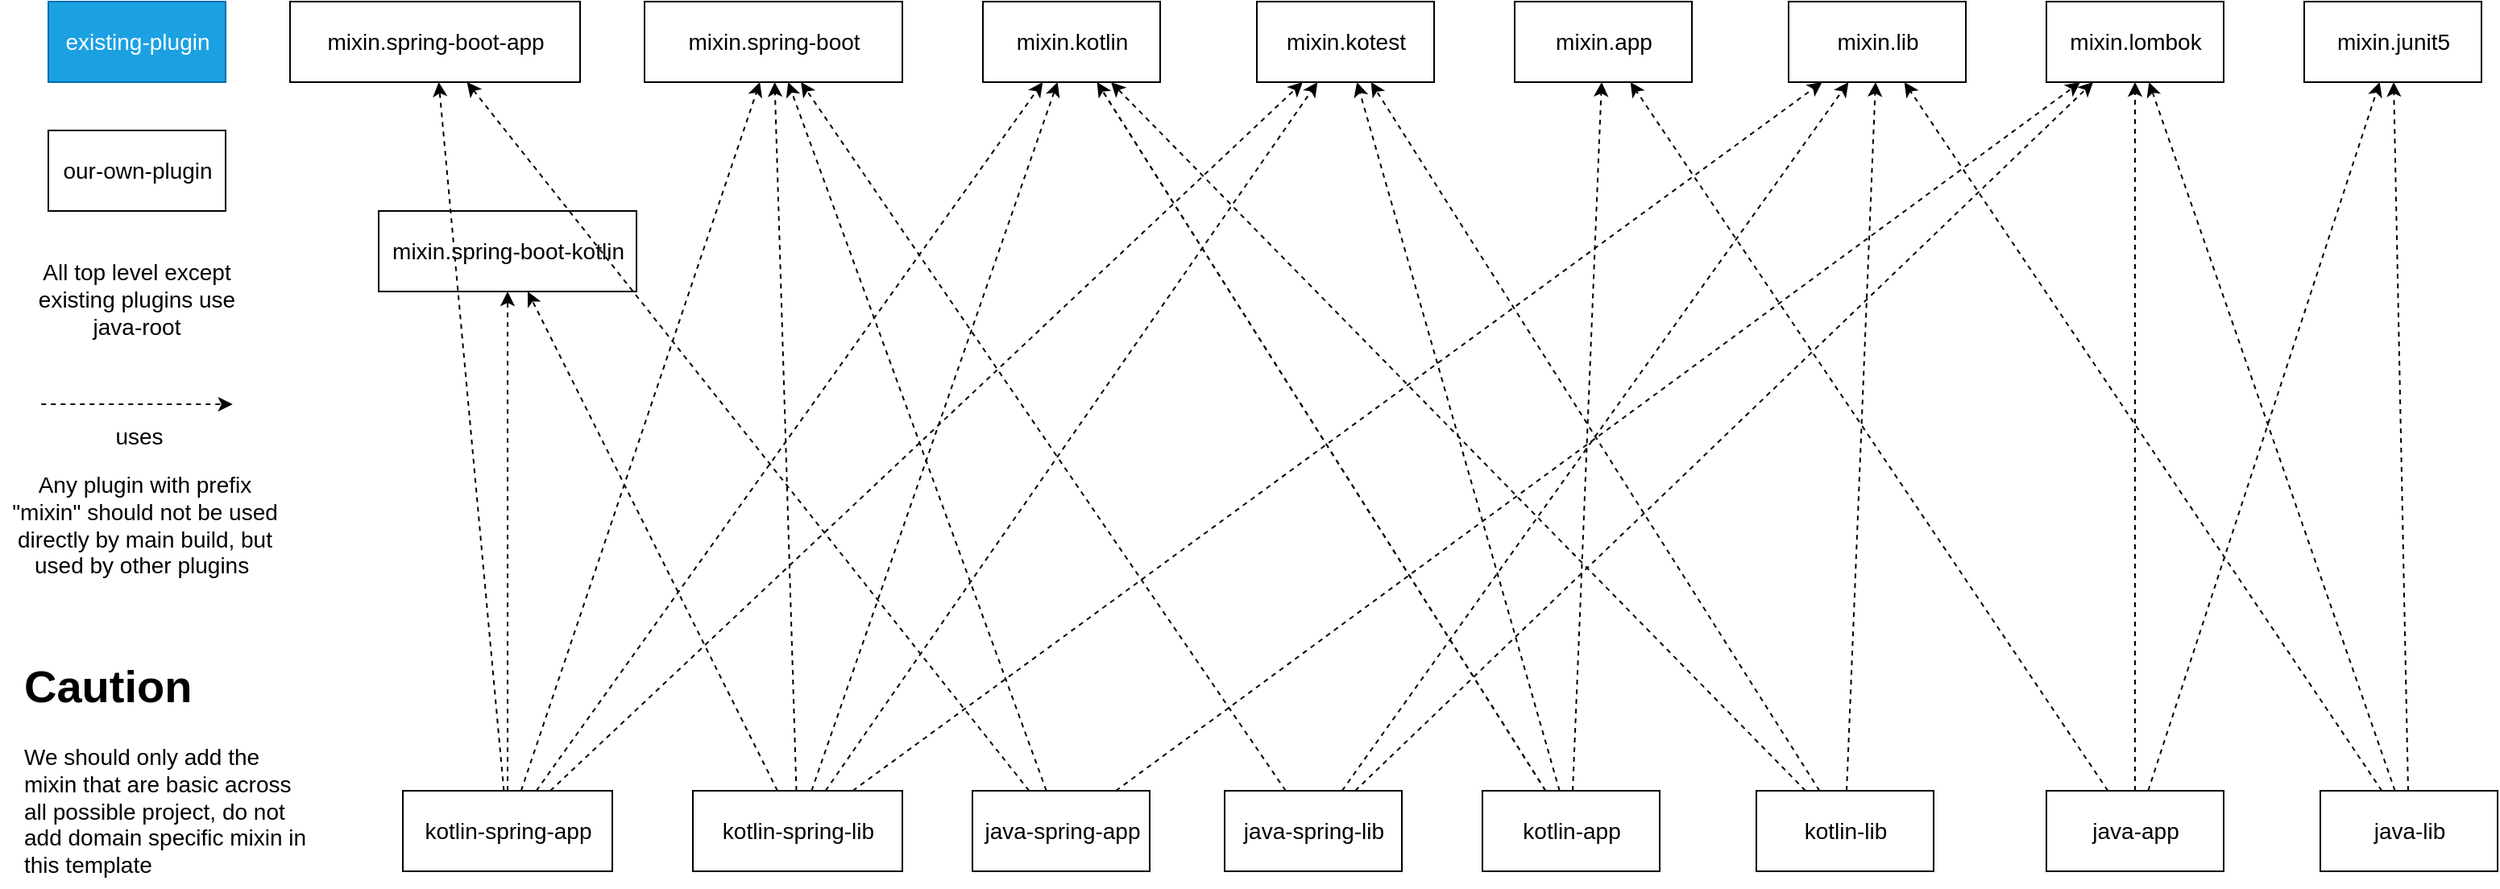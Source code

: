 <mxfile version="21.2.9" type="device">
  <diagram id="C5RBs43oDa-KdzZeNtuy" name="Original">
    <mxGraphModel dx="1377" dy="821" grid="1" gridSize="10" guides="1" tooltips="1" connect="1" arrows="1" fold="1" page="1" pageScale="1" pageWidth="827" pageHeight="1169" math="0" shadow="0">
      <root>
        <mxCell id="WIyWlLk6GJQsqaUBKTNV-0" />
        <mxCell id="WIyWlLk6GJQsqaUBKTNV-1" parent="WIyWlLk6GJQsqaUBKTNV-0" />
        <mxCell id="raQsjvOIOzGQ7u1p56Rl-72" value="mixin.spring-boot-kotlin" style="html=1;fontSize=14;" parent="WIyWlLk6GJQsqaUBKTNV-1" vertex="1">
          <mxGeometry x="235" y="150" width="160" height="50" as="geometry" />
        </mxCell>
        <mxCell id="raQsjvOIOzGQ7u1p56Rl-12" style="rounded=0;orthogonalLoop=1;jettySize=auto;html=1;dashed=1;fontSize=14;" parent="WIyWlLk6GJQsqaUBKTNV-1" source="raQsjvOIOzGQ7u1p56Rl-2" target="raQsjvOIOzGQ7u1p56Rl-8" edge="1">
          <mxGeometry relative="1" as="geometry" />
        </mxCell>
        <mxCell id="raQsjvOIOzGQ7u1p56Rl-14" style="rounded=0;orthogonalLoop=1;jettySize=auto;html=1;dashed=1;fontSize=14;" parent="WIyWlLk6GJQsqaUBKTNV-1" source="raQsjvOIOzGQ7u1p56Rl-2" target="raQsjvOIOzGQ7u1p56Rl-6" edge="1">
          <mxGeometry relative="1" as="geometry" />
        </mxCell>
        <mxCell id="raQsjvOIOzGQ7u1p56Rl-68" style="edgeStyle=none;rounded=0;orthogonalLoop=1;jettySize=auto;html=1;dashed=1;fontSize=14;" parent="WIyWlLk6GJQsqaUBKTNV-1" source="raQsjvOIOzGQ7u1p56Rl-2" target="raQsjvOIOzGQ7u1p56Rl-17" edge="1">
          <mxGeometry relative="1" as="geometry" />
        </mxCell>
        <mxCell id="raQsjvOIOzGQ7u1p56Rl-2" value="java-app" style="html=1;fontSize=14;" parent="WIyWlLk6GJQsqaUBKTNV-1" vertex="1">
          <mxGeometry x="1270" y="510" width="110" height="50" as="geometry" />
        </mxCell>
        <mxCell id="raQsjvOIOzGQ7u1p56Rl-15" style="rounded=0;orthogonalLoop=1;jettySize=auto;html=1;dashed=1;fontSize=14;" parent="WIyWlLk6GJQsqaUBKTNV-1" source="raQsjvOIOzGQ7u1p56Rl-3" target="raQsjvOIOzGQ7u1p56Rl-8" edge="1">
          <mxGeometry relative="1" as="geometry" />
        </mxCell>
        <mxCell id="raQsjvOIOzGQ7u1p56Rl-16" style="rounded=0;orthogonalLoop=1;jettySize=auto;html=1;dashed=1;fontSize=14;" parent="WIyWlLk6GJQsqaUBKTNV-1" source="raQsjvOIOzGQ7u1p56Rl-3" target="raQsjvOIOzGQ7u1p56Rl-6" edge="1">
          <mxGeometry relative="1" as="geometry" />
        </mxCell>
        <mxCell id="raQsjvOIOzGQ7u1p56Rl-22" style="rounded=0;orthogonalLoop=1;jettySize=auto;html=1;dashed=1;fontSize=14;" parent="WIyWlLk6GJQsqaUBKTNV-1" source="raQsjvOIOzGQ7u1p56Rl-3" target="raQsjvOIOzGQ7u1p56Rl-18" edge="1">
          <mxGeometry relative="1" as="geometry" />
        </mxCell>
        <mxCell id="raQsjvOIOzGQ7u1p56Rl-3" value="java-lib" style="html=1;fontSize=14;" parent="WIyWlLk6GJQsqaUBKTNV-1" vertex="1">
          <mxGeometry x="1440" y="510" width="110" height="50" as="geometry" />
        </mxCell>
        <mxCell id="raQsjvOIOzGQ7u1p56Rl-6" value="mixin.junit5" style="html=1;fontSize=14;" parent="WIyWlLk6GJQsqaUBKTNV-1" vertex="1">
          <mxGeometry x="1430" y="20" width="110" height="50" as="geometry" />
        </mxCell>
        <mxCell id="raQsjvOIOzGQ7u1p56Rl-8" value="mixin.lombok" style="html=1;fontSize=14;" parent="WIyWlLk6GJQsqaUBKTNV-1" vertex="1">
          <mxGeometry x="1270" y="20" width="110" height="50" as="geometry" />
        </mxCell>
        <mxCell id="raQsjvOIOzGQ7u1p56Rl-17" value="mixin.app" style="html=1;fontSize=14;" parent="WIyWlLk6GJQsqaUBKTNV-1" vertex="1">
          <mxGeometry x="940" y="20" width="110" height="50" as="geometry" />
        </mxCell>
        <mxCell id="raQsjvOIOzGQ7u1p56Rl-18" value="mixin.lib" style="html=1;fontSize=14;" parent="WIyWlLk6GJQsqaUBKTNV-1" vertex="1">
          <mxGeometry x="1110" y="20" width="110" height="50" as="geometry" />
        </mxCell>
        <mxCell id="raQsjvOIOzGQ7u1p56Rl-24" value="All top level except existing plugins use java-root" style="text;html=1;strokeColor=none;fillColor=none;align=center;verticalAlign=middle;whiteSpace=wrap;rounded=0;fontSize=14;" parent="WIyWlLk6GJQsqaUBKTNV-1" vertex="1">
          <mxGeometry x="10" y="180" width="150" height="50" as="geometry" />
        </mxCell>
        <mxCell id="raQsjvOIOzGQ7u1p56Rl-29" style="rounded=0;orthogonalLoop=1;jettySize=auto;html=1;dashed=1;fontSize=14;" parent="WIyWlLk6GJQsqaUBKTNV-1" source="raQsjvOIOzGQ7u1p56Rl-27" target="raQsjvOIOzGQ7u1p56Rl-25" edge="1">
          <mxGeometry relative="1" as="geometry" />
        </mxCell>
        <mxCell id="raQsjvOIOzGQ7u1p56Rl-66" style="edgeStyle=none;rounded=0;orthogonalLoop=1;jettySize=auto;html=1;dashed=1;fontSize=14;" parent="WIyWlLk6GJQsqaUBKTNV-1" source="raQsjvOIOzGQ7u1p56Rl-27" target="raQsjvOIOzGQ7u1p56Rl-17" edge="1">
          <mxGeometry relative="1" as="geometry" />
        </mxCell>
        <mxCell id="raQsjvOIOzGQ7u1p56Rl-82" style="edgeStyle=none;rounded=0;orthogonalLoop=1;jettySize=auto;html=1;dashed=1;fontSize=14;" parent="WIyWlLk6GJQsqaUBKTNV-1" source="raQsjvOIOzGQ7u1p56Rl-27" target="raQsjvOIOzGQ7u1p56Rl-80" edge="1">
          <mxGeometry relative="1" as="geometry" />
        </mxCell>
        <mxCell id="raQsjvOIOzGQ7u1p56Rl-27" value="kotlin-app" style="html=1;fontSize=14;" parent="WIyWlLk6GJQsqaUBKTNV-1" vertex="1">
          <mxGeometry x="920" y="510" width="110" height="50" as="geometry" />
        </mxCell>
        <mxCell id="raQsjvOIOzGQ7u1p56Rl-30" style="rounded=0;orthogonalLoop=1;jettySize=auto;html=1;dashed=1;fontSize=14;" parent="WIyWlLk6GJQsqaUBKTNV-1" source="raQsjvOIOzGQ7u1p56Rl-28" target="raQsjvOIOzGQ7u1p56Rl-25" edge="1">
          <mxGeometry relative="1" as="geometry" />
        </mxCell>
        <mxCell id="raQsjvOIOzGQ7u1p56Rl-34" style="rounded=0;orthogonalLoop=1;jettySize=auto;html=1;dashed=1;fontSize=14;" parent="WIyWlLk6GJQsqaUBKTNV-1" source="raQsjvOIOzGQ7u1p56Rl-28" target="raQsjvOIOzGQ7u1p56Rl-18" edge="1">
          <mxGeometry relative="1" as="geometry" />
        </mxCell>
        <mxCell id="raQsjvOIOzGQ7u1p56Rl-83" style="edgeStyle=none;rounded=0;orthogonalLoop=1;jettySize=auto;html=1;dashed=1;fontSize=14;" parent="WIyWlLk6GJQsqaUBKTNV-1" source="raQsjvOIOzGQ7u1p56Rl-28" target="raQsjvOIOzGQ7u1p56Rl-80" edge="1">
          <mxGeometry relative="1" as="geometry" />
        </mxCell>
        <mxCell id="raQsjvOIOzGQ7u1p56Rl-28" value="kotlin-lib" style="html=1;fontSize=14;" parent="WIyWlLk6GJQsqaUBKTNV-1" vertex="1">
          <mxGeometry x="1090" y="510" width="110" height="50" as="geometry" />
        </mxCell>
        <mxCell id="raQsjvOIOzGQ7u1p56Rl-37" style="rounded=0;orthogonalLoop=1;jettySize=auto;html=1;dashed=1;fontSize=14;" parent="WIyWlLk6GJQsqaUBKTNV-1" source="raQsjvOIOzGQ7u1p56Rl-35" target="raQsjvOIOzGQ7u1p56Rl-8" edge="1">
          <mxGeometry relative="1" as="geometry" />
        </mxCell>
        <mxCell id="raQsjvOIOzGQ7u1p56Rl-63" style="rounded=0;orthogonalLoop=1;jettySize=auto;html=1;dashed=1;fontSize=14;" parent="WIyWlLk6GJQsqaUBKTNV-1" source="raQsjvOIOzGQ7u1p56Rl-35" target="ZStENgd4W3VJ9Ewi2s_1-3" edge="1">
          <mxGeometry relative="1" as="geometry" />
        </mxCell>
        <mxCell id="U13rLyC3ijpVnZe6wkK2-3" style="edgeStyle=none;shape=connector;rounded=0;orthogonalLoop=1;jettySize=auto;html=1;dashed=1;labelBackgroundColor=default;strokeColor=default;fontFamily=Helvetica;fontSize=14;fontColor=default;endArrow=classic;" parent="WIyWlLk6GJQsqaUBKTNV-1" source="raQsjvOIOzGQ7u1p56Rl-35" target="raQsjvOIOzGQ7u1p56Rl-55" edge="1">
          <mxGeometry relative="1" as="geometry" />
        </mxCell>
        <mxCell id="raQsjvOIOzGQ7u1p56Rl-35" value="java-spring-app" style="html=1;fontSize=14;" parent="WIyWlLk6GJQsqaUBKTNV-1" vertex="1">
          <mxGeometry x="603.5" y="510" width="110" height="50" as="geometry" />
        </mxCell>
        <mxCell id="raQsjvOIOzGQ7u1p56Rl-40" style="rounded=0;orthogonalLoop=1;jettySize=auto;html=1;dashed=1;fontSize=14;" parent="WIyWlLk6GJQsqaUBKTNV-1" source="raQsjvOIOzGQ7u1p56Rl-39" target="raQsjvOIOzGQ7u1p56Rl-55" edge="1">
          <mxGeometry relative="1" as="geometry">
            <mxPoint x="535.417" y="260" as="targetPoint" />
          </mxGeometry>
        </mxCell>
        <mxCell id="raQsjvOIOzGQ7u1p56Rl-43" style="rounded=0;orthogonalLoop=1;jettySize=auto;html=1;dashed=1;fontSize=14;" parent="WIyWlLk6GJQsqaUBKTNV-1" source="raQsjvOIOzGQ7u1p56Rl-39" target="raQsjvOIOzGQ7u1p56Rl-8" edge="1">
          <mxGeometry relative="1" as="geometry" />
        </mxCell>
        <mxCell id="raQsjvOIOzGQ7u1p56Rl-39" value="java-spring-lib" style="html=1;fontSize=14;" parent="WIyWlLk6GJQsqaUBKTNV-1" vertex="1">
          <mxGeometry x="760" y="510" width="110" height="50" as="geometry" />
        </mxCell>
        <mxCell id="raQsjvOIOzGQ7u1p56Rl-75" style="edgeStyle=none;rounded=0;orthogonalLoop=1;jettySize=auto;html=1;dashed=1;fontSize=14;" parent="WIyWlLk6GJQsqaUBKTNV-1" source="raQsjvOIOzGQ7u1p56Rl-45" target="raQsjvOIOzGQ7u1p56Rl-72" edge="1">
          <mxGeometry relative="1" as="geometry" />
        </mxCell>
        <mxCell id="U13rLyC3ijpVnZe6wkK2-2" style="edgeStyle=none;rounded=0;orthogonalLoop=1;jettySize=auto;html=1;fontSize=14;dashed=1;" parent="WIyWlLk6GJQsqaUBKTNV-1" source="raQsjvOIOzGQ7u1p56Rl-45" target="raQsjvOIOzGQ7u1p56Rl-55" edge="1">
          <mxGeometry relative="1" as="geometry" />
        </mxCell>
        <mxCell id="U13rLyC3ijpVnZe6wkK2-6" style="edgeStyle=none;shape=connector;rounded=0;orthogonalLoop=1;jettySize=auto;html=1;dashed=1;labelBackgroundColor=default;strokeColor=default;fontFamily=Helvetica;fontSize=14;fontColor=default;endArrow=classic;" parent="WIyWlLk6GJQsqaUBKTNV-1" source="raQsjvOIOzGQ7u1p56Rl-45" target="ZStENgd4W3VJ9Ewi2s_1-3" edge="1">
          <mxGeometry relative="1" as="geometry" />
        </mxCell>
        <mxCell id="raQsjvOIOzGQ7u1p56Rl-45" value="kotlin-spring-app" style="html=1;fontSize=14;" parent="WIyWlLk6GJQsqaUBKTNV-1" vertex="1">
          <mxGeometry x="250" y="510" width="130" height="50" as="geometry" />
        </mxCell>
        <mxCell id="raQsjvOIOzGQ7u1p56Rl-67" style="edgeStyle=none;rounded=0;orthogonalLoop=1;jettySize=auto;html=1;dashed=1;fontSize=14;" parent="WIyWlLk6GJQsqaUBKTNV-1" source="raQsjvOIOzGQ7u1p56Rl-46" target="raQsjvOIOzGQ7u1p56Rl-55" edge="1">
          <mxGeometry relative="1" as="geometry">
            <mxPoint x="508.75" y="260" as="targetPoint" />
          </mxGeometry>
        </mxCell>
        <mxCell id="raQsjvOIOzGQ7u1p56Rl-76" style="edgeStyle=none;rounded=0;orthogonalLoop=1;jettySize=auto;html=1;dashed=1;fontSize=14;" parent="WIyWlLk6GJQsqaUBKTNV-1" source="raQsjvOIOzGQ7u1p56Rl-46" target="raQsjvOIOzGQ7u1p56Rl-72" edge="1">
          <mxGeometry relative="1" as="geometry" />
        </mxCell>
        <mxCell id="kxtu2S2lXpaFdeDdiCcK-1" style="edgeStyle=none;shape=connector;rounded=0;orthogonalLoop=1;jettySize=auto;html=1;dashed=1;labelBackgroundColor=default;strokeColor=default;fontFamily=Helvetica;fontSize=14;fontColor=default;endArrow=classic;" parent="WIyWlLk6GJQsqaUBKTNV-1" source="raQsjvOIOzGQ7u1p56Rl-46" target="raQsjvOIOzGQ7u1p56Rl-25" edge="1">
          <mxGeometry relative="1" as="geometry" />
        </mxCell>
        <mxCell id="kxtu2S2lXpaFdeDdiCcK-2" style="edgeStyle=none;shape=connector;rounded=0;orthogonalLoop=1;jettySize=auto;html=1;dashed=1;labelBackgroundColor=default;strokeColor=default;fontFamily=Helvetica;fontSize=14;fontColor=default;endArrow=classic;" parent="WIyWlLk6GJQsqaUBKTNV-1" source="raQsjvOIOzGQ7u1p56Rl-46" target="raQsjvOIOzGQ7u1p56Rl-80" edge="1">
          <mxGeometry relative="1" as="geometry" />
        </mxCell>
        <mxCell id="raQsjvOIOzGQ7u1p56Rl-46" value="kotlin-spring-lib" style="html=1;fontSize=14;" parent="WIyWlLk6GJQsqaUBKTNV-1" vertex="1">
          <mxGeometry x="430" y="510" width="130" height="50" as="geometry" />
        </mxCell>
        <mxCell id="raQsjvOIOzGQ7u1p56Rl-55" value="mixin.spring-boot" style="html=1;fontSize=14;" parent="WIyWlLk6GJQsqaUBKTNV-1" vertex="1">
          <mxGeometry x="400" y="20" width="160" height="50" as="geometry" />
        </mxCell>
        <mxCell id="raQsjvOIOzGQ7u1p56Rl-58" style="rounded=0;orthogonalLoop=1;jettySize=auto;html=1;dashed=1;fontSize=14;" parent="WIyWlLk6GJQsqaUBKTNV-1" source="raQsjvOIOzGQ7u1p56Rl-46" target="raQsjvOIOzGQ7u1p56Rl-18" edge="1">
          <mxGeometry relative="1" as="geometry">
            <mxPoint x="478.421" y="210" as="sourcePoint" />
          </mxGeometry>
        </mxCell>
        <mxCell id="raQsjvOIOzGQ7u1p56Rl-60" style="rounded=0;orthogonalLoop=1;jettySize=auto;html=1;dashed=1;fontSize=14;" parent="WIyWlLk6GJQsqaUBKTNV-1" source="raQsjvOIOzGQ7u1p56Rl-39" target="raQsjvOIOzGQ7u1p56Rl-18" edge="1">
          <mxGeometry relative="1" as="geometry">
            <mxPoint x="544.474" y="210" as="sourcePoint" />
          </mxGeometry>
        </mxCell>
        <mxCell id="raQsjvOIOzGQ7u1p56Rl-25" value="mixin.kotlin" style="html=1;fontSize=14;" parent="WIyWlLk6GJQsqaUBKTNV-1" vertex="1">
          <mxGeometry x="610" y="20" width="110" height="50" as="geometry" />
        </mxCell>
        <mxCell id="raQsjvOIOzGQ7u1p56Rl-64" value="" style="rounded=0;orthogonalLoop=1;jettySize=auto;html=1;dashed=1;fontSize=14;endArrow=none;" parent="WIyWlLk6GJQsqaUBKTNV-1" source="raQsjvOIOzGQ7u1p56Rl-27" target="raQsjvOIOzGQ7u1p56Rl-25" edge="1">
          <mxGeometry relative="1" as="geometry">
            <mxPoint x="532.059" y="530" as="sourcePoint" />
            <mxPoint x="477.941" y="70" as="targetPoint" />
          </mxGeometry>
        </mxCell>
        <mxCell id="raQsjvOIOzGQ7u1p56Rl-74" style="edgeStyle=none;rounded=0;orthogonalLoop=1;jettySize=auto;html=1;dashed=1;fontSize=14;" parent="WIyWlLk6GJQsqaUBKTNV-1" source="raQsjvOIOzGQ7u1p56Rl-45" target="raQsjvOIOzGQ7u1p56Rl-25" edge="1">
          <mxGeometry relative="1" as="geometry">
            <mxPoint x="810" y="140" as="sourcePoint" />
          </mxGeometry>
        </mxCell>
        <mxCell id="raQsjvOIOzGQ7u1p56Rl-81" style="edgeStyle=none;rounded=0;orthogonalLoop=1;jettySize=auto;html=1;dashed=1;fontSize=14;" parent="WIyWlLk6GJQsqaUBKTNV-1" source="raQsjvOIOzGQ7u1p56Rl-45" target="raQsjvOIOzGQ7u1p56Rl-80" edge="1">
          <mxGeometry relative="1" as="geometry">
            <mxPoint x="840" y="210" as="sourcePoint" />
          </mxGeometry>
        </mxCell>
        <mxCell id="raQsjvOIOzGQ7u1p56Rl-77" style="rounded=0;orthogonalLoop=1;jettySize=auto;html=1;dashed=1;fontSize=14;" parent="WIyWlLk6GJQsqaUBKTNV-1" edge="1">
          <mxGeometry relative="1" as="geometry">
            <mxPoint x="25.63" y="270" as="sourcePoint" />
            <mxPoint x="144.38" y="270" as="targetPoint" />
          </mxGeometry>
        </mxCell>
        <mxCell id="raQsjvOIOzGQ7u1p56Rl-78" value="uses" style="edgeLabel;html=1;align=center;verticalAlign=middle;resizable=0;points=[];fontSize=14;" parent="raQsjvOIOzGQ7u1p56Rl-77" vertex="1" connectable="0">
          <mxGeometry x="0.15" y="-1" relative="1" as="geometry">
            <mxPoint x="-8" y="19" as="offset" />
          </mxGeometry>
        </mxCell>
        <mxCell id="raQsjvOIOzGQ7u1p56Rl-80" value="mixin.kotest" style="html=1;fontSize=14;" parent="WIyWlLk6GJQsqaUBKTNV-1" vertex="1">
          <mxGeometry x="780" y="20" width="110" height="50" as="geometry" />
        </mxCell>
        <mxCell id="VuP8gwxUQHvPvyphuHZh-0" value="existing-plugin" style="html=1;fontSize=14;fillColor=#1ba1e2;fontColor=#ffffff;strokeColor=#006EAF;" parent="WIyWlLk6GJQsqaUBKTNV-1" vertex="1">
          <mxGeometry x="30" y="20" width="110" height="50" as="geometry" />
        </mxCell>
        <mxCell id="VuP8gwxUQHvPvyphuHZh-1" value="our-own-plugin" style="html=1;fontSize=14;" parent="WIyWlLk6GJQsqaUBKTNV-1" vertex="1">
          <mxGeometry x="30" y="100" width="110" height="50" as="geometry" />
        </mxCell>
        <mxCell id="_B-cAE7zD9uw-gYqAtsZ-0" value="Any plugin with prefix &quot;mixin&quot; should not be used directly by main build, but used by other plugins&amp;nbsp;" style="text;html=1;strokeColor=none;fillColor=none;align=center;verticalAlign=middle;whiteSpace=wrap;rounded=0;fontSize=14;" parent="WIyWlLk6GJQsqaUBKTNV-1" vertex="1">
          <mxGeometry y="310" width="180" height="70" as="geometry" />
        </mxCell>
        <mxCell id="ZStENgd4W3VJ9Ewi2s_1-3" value="mixin.spring-boot-app" style="html=1;fontSize=14;" parent="WIyWlLk6GJQsqaUBKTNV-1" vertex="1">
          <mxGeometry x="180" y="20" width="180" height="50" as="geometry" />
        </mxCell>
        <mxCell id="kxtu2S2lXpaFdeDdiCcK-5" value="&lt;h1&gt;Caution&amp;nbsp;&lt;/h1&gt;&lt;p&gt;We should only add the mixin that are basic across all possible project, do not add domain specific mixin in this template&amp;nbsp;&lt;/p&gt;" style="text;html=1;strokeColor=none;fillColor=none;spacing=5;spacingTop=-20;whiteSpace=wrap;overflow=hidden;rounded=0;fontFamily=Helvetica;fontSize=14;fontColor=default;" parent="WIyWlLk6GJQsqaUBKTNV-1" vertex="1">
          <mxGeometry x="10" y="420" width="190" height="150" as="geometry" />
        </mxCell>
      </root>
    </mxGraphModel>
  </diagram>
</mxfile>
